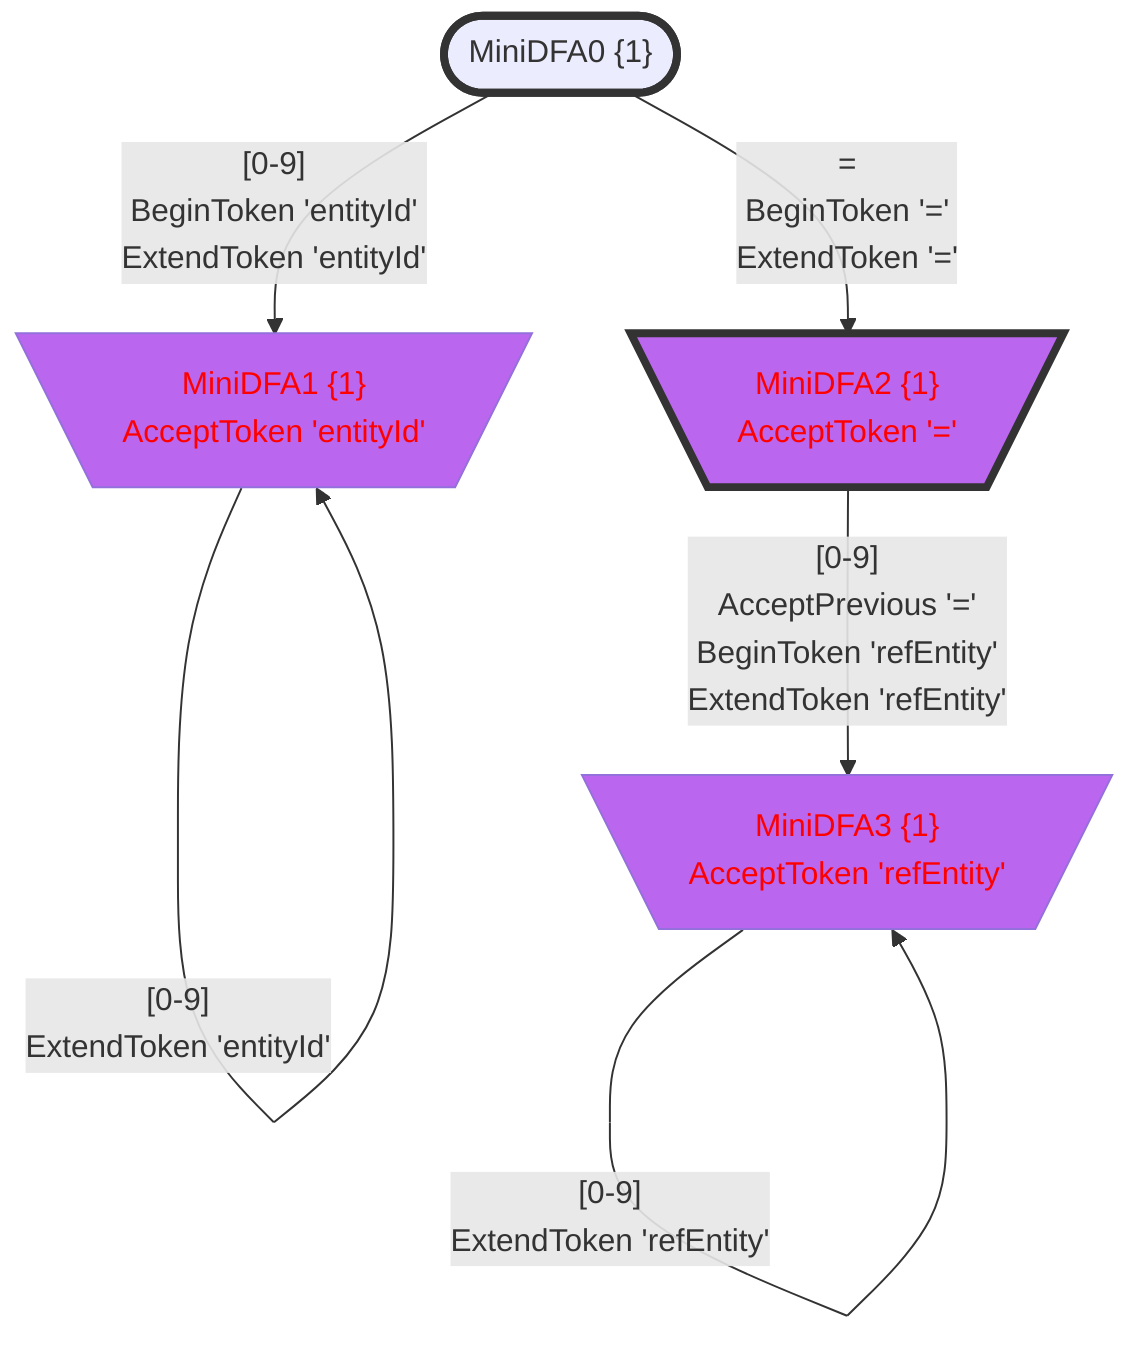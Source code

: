 flowchart
classDef c0001 color:#FF0000;
classDef c0010 stroke-dasharray: 10 10;
classDef c0011 stroke-dasharray: 10 10,color:#FF0000;
classDef c0100 fill:#BB66EE;
classDef c0101 fill:#BB66EE,color:#FF0000;
classDef c0110 fill:#BB66EE,stroke-dasharray: 10 10;
classDef c0111 fill:#BB66EE,stroke-dasharray: 10 10,color:#FF0000;
classDef c1000 stroke:#333,stroke-width:4px;
classDef c1001 stroke:#333,stroke-width:4px,color:#FF0000;
classDef c1010 stroke:#333,stroke-width:4px,stroke-dasharray: 10 10;
classDef c1011 stroke:#333,stroke-width:4px,stroke-dasharray: 10 10,color:#FF0000;
classDef c1100 stroke:#333,stroke-width:4px,fill:#BB66EE;
classDef c1101 stroke:#333,stroke-width:4px,fill:#BB66EE,color:#FF0000;
classDef c1110 stroke:#333,stroke-width:4px,fill:#BB66EE,stroke-dasharray: 10 10;
classDef c1111 stroke:#333,stroke-width:4px,fill:#BB66EE,stroke-dasharray: 10 10,color:#FF0000;
MiniDFA0_126819603(["MiniDFA0 {1}"])
class MiniDFA0_126819603 c1000;
MiniDFA1_580070143[\"MiniDFA1 {1}
AcceptToken 'entityId'"/]
class MiniDFA1_580070143 c0101;
MiniDFA2_1465815517[\"MiniDFA2 {1}
AcceptToken '='"/]
class MiniDFA2_1465815517 c1101;
MiniDFA3_-122244134[\"MiniDFA3 {1}
AcceptToken 'refEntity'"/]
class MiniDFA3_-122244134 c0101;
MiniDFA0_126819603 -->|"[0-9]
BeginToken 'entityId'
ExtendToken 'entityId'"|MiniDFA1_580070143
MiniDFA0_126819603 -->|"=
BeginToken '='
ExtendToken '='"|MiniDFA2_1465815517
MiniDFA1_580070143 -->|"[0-9]
ExtendToken 'entityId'"|MiniDFA1_580070143
MiniDFA2_1465815517 -->|"[0-9]
AcceptPrevious '='
BeginToken 'refEntity'
ExtendToken 'refEntity'"|MiniDFA3_-122244134
MiniDFA3_-122244134 -->|"[0-9]
ExtendToken 'refEntity'"|MiniDFA3_-122244134